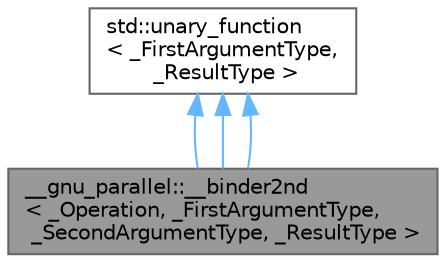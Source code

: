 digraph "__gnu_parallel::__binder2nd&lt; _Operation, _FirstArgumentType, _SecondArgumentType, _ResultType &gt;"
{
 // LATEX_PDF_SIZE
  bgcolor="transparent";
  edge [fontname=Helvetica,fontsize=10,labelfontname=Helvetica,labelfontsize=10];
  node [fontname=Helvetica,fontsize=10,shape=box,height=0.2,width=0.4];
  Node1 [id="Node000001",label="__gnu_parallel::__binder2nd\l\< _Operation, _FirstArgumentType,\l _SecondArgumentType, _ResultType \>",height=0.2,width=0.4,color="gray40", fillcolor="grey60", style="filled", fontcolor="black",tooltip="Similar to std::binder2nd, but giving the argument types explicitly."];
  Node2 -> Node1 [id="edge7_Node000001_Node000002",dir="back",color="steelblue1",style="solid",tooltip=" "];
  Node2 [id="Node000002",label="std::unary_function\l\< _FirstArgumentType,\l _ResultType \>",height=0.2,width=0.4,color="gray40", fillcolor="white", style="filled",tooltip=" "];
  Node2 -> Node1 [id="edge8_Node000001_Node000002",dir="back",color="steelblue1",style="solid",tooltip=" "];
  Node2 -> Node1 [id="edge9_Node000001_Node000002",dir="back",color="steelblue1",style="solid",tooltip=" "];
}
